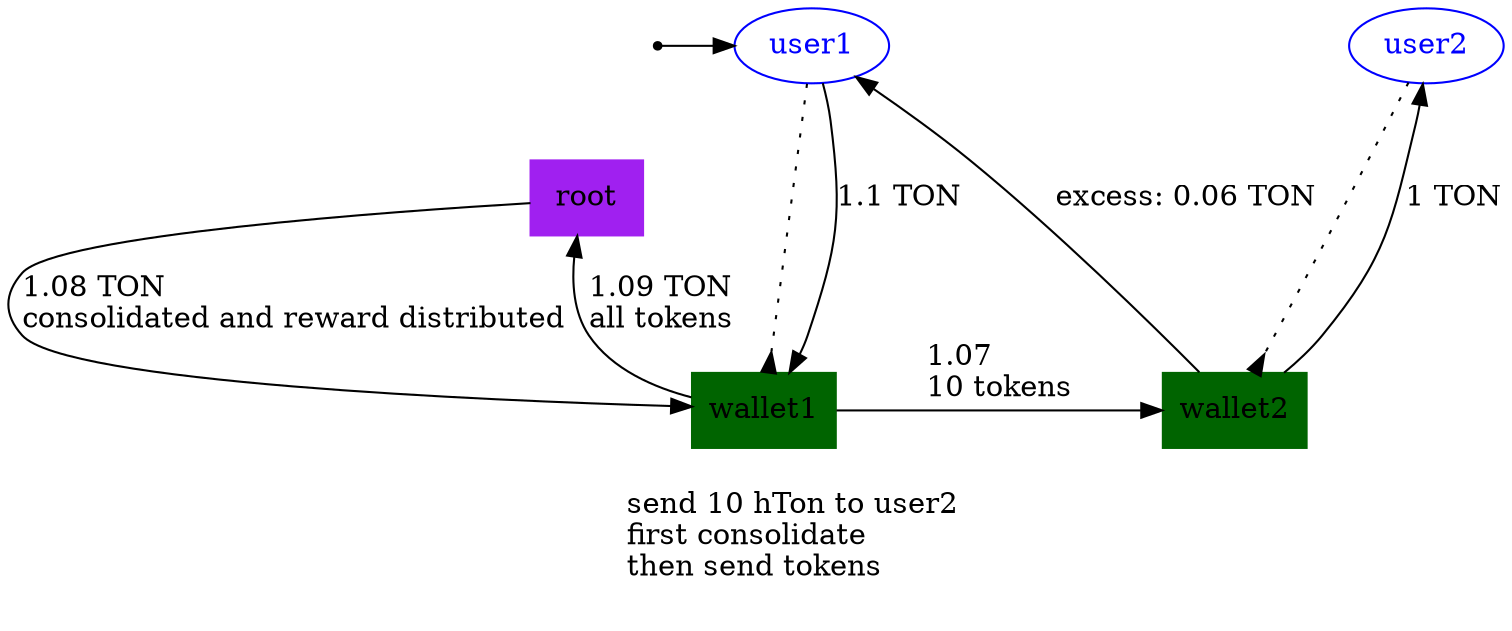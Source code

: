 digraph {
    label="
        send 10 hTon to user2\l\
        first consolidate\l\
        then send tokens\l\
        "
    splines=spline

    /* Entities */
    external [ shape=point ]
    user1 [ shape=oval color=blue fontcolor=blue ]
    user2 [ shape=oval color=blue fontcolor=blue ]
    root [ shape=box color=purple style=filled ]
    wallet1 [ shape=box color=darkgreen style=filled ]
    wallet2 [ shape=box color=darkgreen style=filled ]

    /* Relationships */
    user1 -> wallet1 [ arrowhead=inv style=dotted ]
    user2 -> wallet2 [ arrowhead=inv style=dotted ]
    user1 -> root [ style=invis] // Just to put root on a lower line
    external -> user1
    user1 -> wallet1 [ label="1.1 TON" ]
    wallet1 -> root [ label="1.09 TON\lall tokens\l" ]
    root -> wallet1 [ label="1.08 TON\lconsolidated and reward distributed\l" ]
    wallet1 -> wallet2 [ label="1.07\l10 tokens\l" ]
    wallet2 -> user2 [ label="1 TON" ]
    wallet2 -> user1 [ label="excess: 0.06 TON" ]

    /* Ranks */
    { rank=min external user1 user2 }
    { rank=max wallet1 wallet2 }
}
